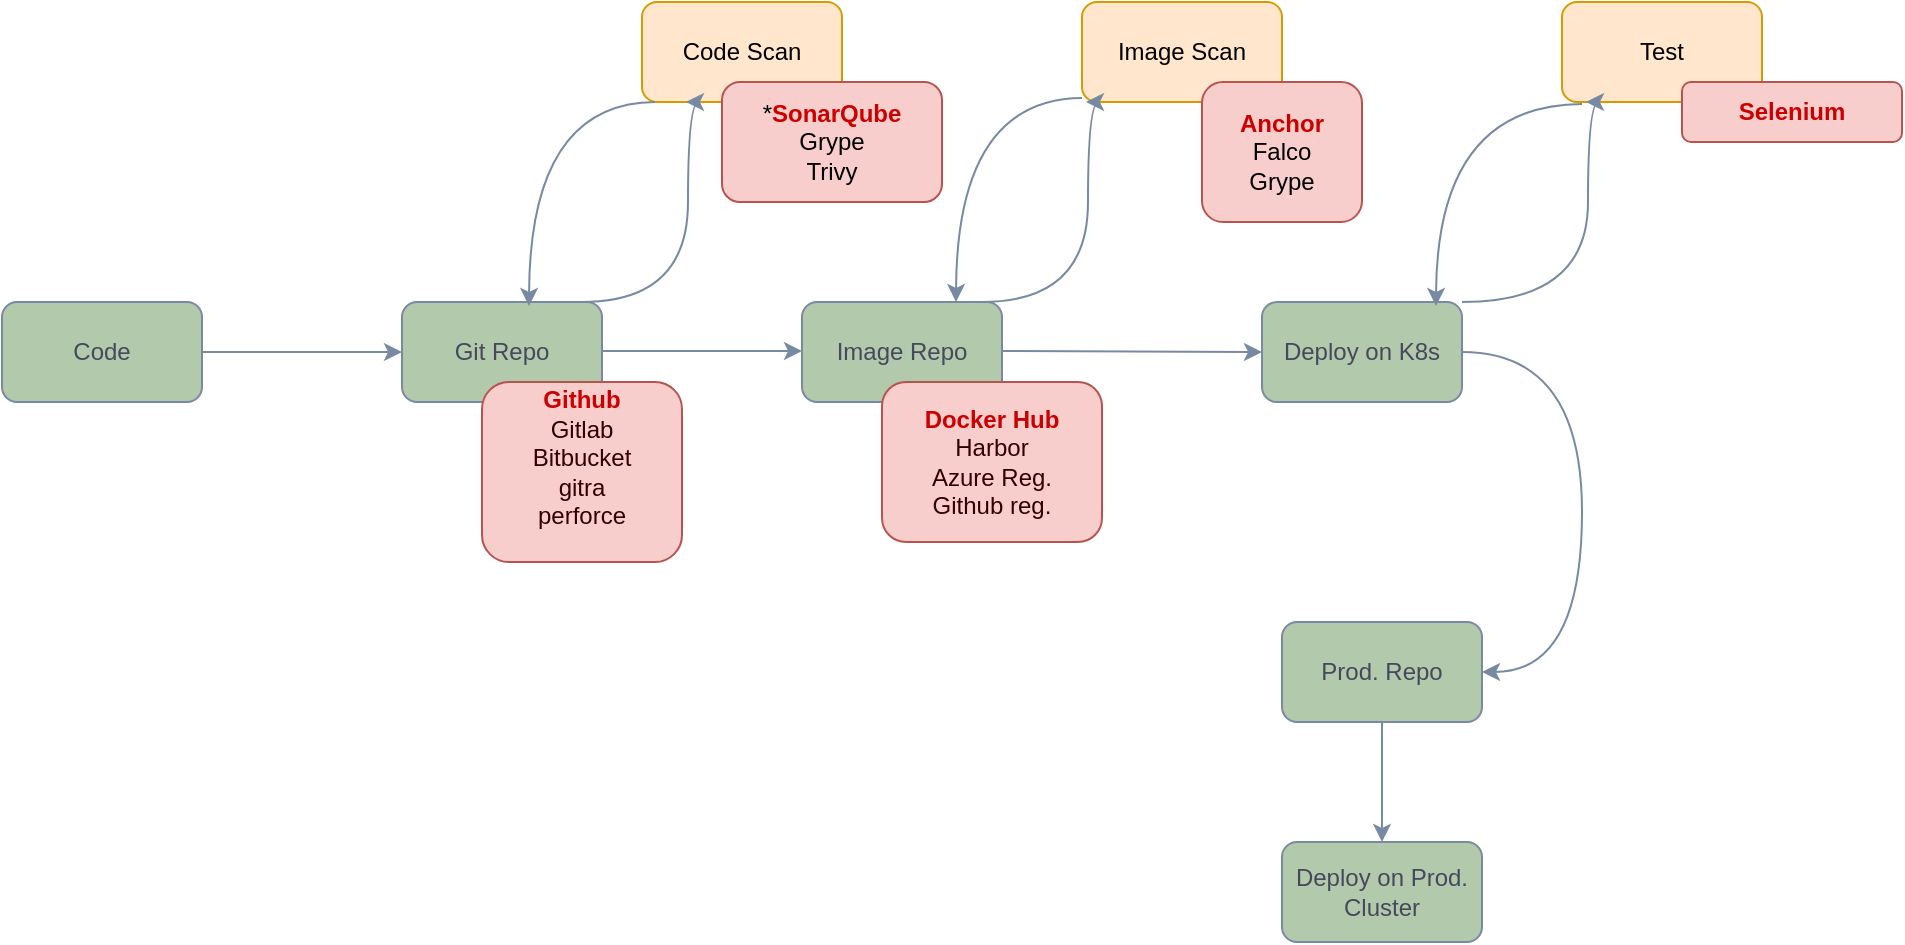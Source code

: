 <mxfile version="21.6.9" type="github">
  <diagram name="Page-1" id="meShLM8NuAWuV0TFAfC7">
    <mxGraphModel dx="1434" dy="765" grid="1" gridSize="10" guides="1" tooltips="1" connect="1" arrows="1" fold="1" page="1" pageScale="1" pageWidth="850" pageHeight="1100" math="0" shadow="0">
      <root>
        <mxCell id="0" />
        <mxCell id="1" parent="0" />
        <mxCell id="VF0mlqbIM0Om4mu_rDks-1" value="Code" style="rounded=1;whiteSpace=wrap;html=1;labelBackgroundColor=none;fillColor=#B2C9AB;strokeColor=#788AA3;fontColor=#46495D;" vertex="1" parent="1">
          <mxGeometry x="50" y="340" width="100" height="50" as="geometry" />
        </mxCell>
        <mxCell id="VF0mlqbIM0Om4mu_rDks-2" value="Deploy on K8s" style="rounded=1;whiteSpace=wrap;html=1;labelBackgroundColor=none;fillColor=#B2C9AB;strokeColor=#788AA3;fontColor=#46495D;" vertex="1" parent="1">
          <mxGeometry x="680" y="340" width="100" height="50" as="geometry" />
        </mxCell>
        <mxCell id="VF0mlqbIM0Om4mu_rDks-3" value="Code Scan" style="rounded=1;whiteSpace=wrap;html=1;labelBackgroundColor=none;fillColor=#ffe6cc;strokeColor=#d79b00;" vertex="1" parent="1">
          <mxGeometry x="370" y="190" width="100" height="50" as="geometry" />
        </mxCell>
        <mxCell id="VF0mlqbIM0Om4mu_rDks-4" value="Git Repo" style="rounded=1;whiteSpace=wrap;html=1;labelBackgroundColor=none;fillColor=#B2C9AB;strokeColor=#788AA3;fontColor=#46495D;" vertex="1" parent="1">
          <mxGeometry x="250" y="340" width="100" height="50" as="geometry" />
        </mxCell>
        <mxCell id="VF0mlqbIM0Om4mu_rDks-5" value="Image Repo" style="rounded=1;whiteSpace=wrap;html=1;labelBackgroundColor=none;fillColor=#B2C9AB;strokeColor=#788AA3;fontColor=#46495D;" vertex="1" parent="1">
          <mxGeometry x="450" y="340" width="100" height="50" as="geometry" />
        </mxCell>
        <mxCell id="VF0mlqbIM0Om4mu_rDks-6" value="Image Scan" style="rounded=1;whiteSpace=wrap;html=1;labelBackgroundColor=none;fillColor=#ffe6cc;strokeColor=#d79b00;" vertex="1" parent="1">
          <mxGeometry x="590" y="190" width="100" height="50" as="geometry" />
        </mxCell>
        <mxCell id="VF0mlqbIM0Om4mu_rDks-13" value="" style="endArrow=classic;html=1;rounded=0;exitX=1;exitY=0.5;exitDx=0;exitDy=0;entryX=0;entryY=0.5;entryDx=0;entryDy=0;entryPerimeter=0;labelBackgroundColor=none;strokeColor=#788AA3;fontColor=default;" edge="1" parent="1" source="VF0mlqbIM0Om4mu_rDks-1" target="VF0mlqbIM0Om4mu_rDks-4">
          <mxGeometry width="50" height="50" relative="1" as="geometry">
            <mxPoint x="400" y="430" as="sourcePoint" />
            <mxPoint x="450" y="380" as="targetPoint" />
          </mxGeometry>
        </mxCell>
        <mxCell id="VF0mlqbIM0Om4mu_rDks-14" value="" style="endArrow=classic;html=1;rounded=0;exitX=1;exitY=0.5;exitDx=0;exitDy=0;entryX=0;entryY=0.5;entryDx=0;entryDy=0;entryPerimeter=0;labelBackgroundColor=none;strokeColor=#788AA3;fontColor=default;" edge="1" parent="1">
          <mxGeometry width="50" height="50" relative="1" as="geometry">
            <mxPoint x="350" y="364.5" as="sourcePoint" />
            <mxPoint x="450" y="364.5" as="targetPoint" />
          </mxGeometry>
        </mxCell>
        <mxCell id="VF0mlqbIM0Om4mu_rDks-15" value="" style="endArrow=classic;html=1;rounded=0;exitX=1;exitY=0.5;exitDx=0;exitDy=0;entryX=0;entryY=0.5;entryDx=0;entryDy=0;labelBackgroundColor=none;strokeColor=#788AA3;fontColor=default;" edge="1" parent="1" target="VF0mlqbIM0Om4mu_rDks-2">
          <mxGeometry width="50" height="50" relative="1" as="geometry">
            <mxPoint x="550" y="364.5" as="sourcePoint" />
            <mxPoint x="650" y="365" as="targetPoint" />
          </mxGeometry>
        </mxCell>
        <mxCell id="VF0mlqbIM0Om4mu_rDks-16" value="Test" style="rounded=1;whiteSpace=wrap;html=1;labelBackgroundColor=none;fillColor=#ffe6cc;strokeColor=#d79b00;" vertex="1" parent="1">
          <mxGeometry x="830" y="190" width="100" height="50" as="geometry" />
        </mxCell>
        <mxCell id="VF0mlqbIM0Om4mu_rDks-27" value="" style="edgeStyle=orthogonalEdgeStyle;rounded=0;orthogonalLoop=1;jettySize=auto;html=1;strokeColor=#788AA3;fontColor=#46495D;fillColor=#B2C9AB;" edge="1" parent="1" source="VF0mlqbIM0Om4mu_rDks-17" target="VF0mlqbIM0Om4mu_rDks-18">
          <mxGeometry relative="1" as="geometry" />
        </mxCell>
        <mxCell id="VF0mlqbIM0Om4mu_rDks-17" value="Prod. Repo" style="rounded=1;whiteSpace=wrap;html=1;labelBackgroundColor=none;fillColor=#B2C9AB;strokeColor=#788AA3;fontColor=#46495D;" vertex="1" parent="1">
          <mxGeometry x="690" y="500" width="100" height="50" as="geometry" />
        </mxCell>
        <mxCell id="VF0mlqbIM0Om4mu_rDks-18" value="Deploy on Prod. Cluster" style="rounded=1;whiteSpace=wrap;html=1;labelBackgroundColor=none;fillColor=#B2C9AB;strokeColor=#788AA3;fontColor=#46495D;" vertex="1" parent="1">
          <mxGeometry x="690" y="610" width="100" height="50" as="geometry" />
        </mxCell>
        <mxCell id="VF0mlqbIM0Om4mu_rDks-21" value="" style="endArrow=classic;html=1;rounded=0;strokeColor=#788AA3;fontColor=#46495D;fillColor=#B2C9AB;exitX=0.68;exitY=-0.08;exitDx=0;exitDy=0;exitPerimeter=0;edgeStyle=orthogonalEdgeStyle;curved=1;" edge="1" parent="1">
          <mxGeometry width="50" height="50" relative="1" as="geometry">
            <mxPoint x="540" y="340" as="sourcePoint" />
            <mxPoint x="592" y="240" as="targetPoint" />
            <Array as="points">
              <mxPoint x="593" y="340" />
            </Array>
          </mxGeometry>
        </mxCell>
        <mxCell id="VF0mlqbIM0Om4mu_rDks-23" value="" style="endArrow=classic;html=1;rounded=0;strokeColor=#788AA3;fontColor=#46495D;fillColor=#B2C9AB;edgeStyle=orthogonalEdgeStyle;curved=1;entryX=0.57;entryY=0.04;entryDx=0;entryDy=0;entryPerimeter=0;" edge="1" parent="1">
          <mxGeometry width="50" height="50" relative="1" as="geometry">
            <mxPoint x="840" y="241" as="sourcePoint" />
            <mxPoint x="767" y="342" as="targetPoint" />
          </mxGeometry>
        </mxCell>
        <mxCell id="VF0mlqbIM0Om4mu_rDks-26" value="" style="endArrow=classic;html=1;rounded=1;strokeColor=#788AA3;fontColor=#46495D;fillColor=#B2C9AB;entryX=1;entryY=0.5;entryDx=0;entryDy=0;exitX=1;exitY=0.5;exitDx=0;exitDy=0;edgeStyle=orthogonalEdgeStyle;curved=1;" edge="1" parent="1" source="VF0mlqbIM0Om4mu_rDks-2" target="VF0mlqbIM0Om4mu_rDks-17">
          <mxGeometry width="50" height="50" relative="1" as="geometry">
            <mxPoint x="500" y="490" as="sourcePoint" />
            <mxPoint x="550" y="440" as="targetPoint" />
            <Array as="points">
              <mxPoint x="840" y="365" />
              <mxPoint x="840" y="525" />
            </Array>
          </mxGeometry>
        </mxCell>
        <mxCell id="VF0mlqbIM0Om4mu_rDks-31" value="*&lt;font color=&quot;#cc0000&quot;&gt;&lt;b&gt;SonarQube&lt;/b&gt;&lt;/font&gt;&lt;br&gt;Grype&lt;br&gt;Trivy" style="rounded=1;whiteSpace=wrap;html=1;strokeColor=#b85450;fillColor=#f8cecc;" vertex="1" parent="1">
          <mxGeometry x="410" y="230" width="110" height="60" as="geometry" />
        </mxCell>
        <mxCell id="VF0mlqbIM0Om4mu_rDks-32" value="&lt;b style=&quot;&quot;&gt;&lt;font color=&quot;#cc0000&quot;&gt;Anchor&lt;/font&gt;&lt;/b&gt;&lt;br&gt;Falco&lt;br&gt;Grype&lt;br&gt;" style="rounded=1;whiteSpace=wrap;html=1;strokeColor=#b85450;fillColor=#f8cecc;" vertex="1" parent="1">
          <mxGeometry x="650" y="230" width="80" height="70" as="geometry" />
        </mxCell>
        <mxCell id="VF0mlqbIM0Om4mu_rDks-33" value="&lt;font color=&quot;#cc0000&quot;&gt;&lt;b&gt;Selenium&lt;/b&gt;&lt;/font&gt;" style="rounded=1;whiteSpace=wrap;html=1;strokeColor=#b85450;fillColor=#f8cecc;" vertex="1" parent="1">
          <mxGeometry x="890" y="230" width="110" height="30" as="geometry" />
        </mxCell>
        <mxCell id="VF0mlqbIM0Om4mu_rDks-35" value="&lt;font style=&quot;font-size: 12px;&quot;&gt;&lt;font style=&quot;font-weight: bold;&quot; color=&quot;#cc0000&quot;&gt;Github&lt;/font&gt;&lt;br&gt;&lt;font style=&quot;&quot; color=&quot;#330000&quot;&gt;Gitlab&lt;br&gt;Bitbucket&lt;br&gt;gitra&lt;br&gt;perforce&lt;/font&gt;&lt;br&gt;&lt;br&gt;&lt;/font&gt;" style="rounded=1;whiteSpace=wrap;html=1;strokeColor=#b85450;fillColor=#f8cecc;" vertex="1" parent="1">
          <mxGeometry x="290" y="380" width="100" height="90" as="geometry" />
        </mxCell>
        <mxCell id="VF0mlqbIM0Om4mu_rDks-36" value="&lt;font style=&quot;font-weight: bold;&quot; color=&quot;#cc0000&quot;&gt;Docker Hub&lt;/font&gt;&lt;br&gt;&lt;font style=&quot;&quot; color=&quot;#330000&quot;&gt;Harbor&lt;br&gt;Azure Reg.&lt;br&gt;Github reg.&lt;/font&gt;" style="rounded=1;whiteSpace=wrap;html=1;strokeColor=#b85450;fillColor=#f8cecc;" vertex="1" parent="1">
          <mxGeometry x="490" y="380" width="110" height="80" as="geometry" />
        </mxCell>
        <mxCell id="VF0mlqbIM0Om4mu_rDks-39" value="" style="endArrow=classic;html=1;rounded=0;strokeColor=#788AA3;fontColor=#46495D;fillColor=#B2C9AB;exitX=0.68;exitY=-0.08;exitDx=0;exitDy=0;exitPerimeter=0;edgeStyle=orthogonalEdgeStyle;curved=1;" edge="1" parent="1">
          <mxGeometry width="50" height="50" relative="1" as="geometry">
            <mxPoint x="340" y="340" as="sourcePoint" />
            <mxPoint x="392" y="240" as="targetPoint" />
            <Array as="points">
              <mxPoint x="393" y="340" />
            </Array>
          </mxGeometry>
        </mxCell>
        <mxCell id="VF0mlqbIM0Om4mu_rDks-40" value="" style="endArrow=classic;html=1;rounded=0;strokeColor=#788AA3;fontColor=#46495D;fillColor=#B2C9AB;edgeStyle=orthogonalEdgeStyle;curved=1;entryX=0.57;entryY=0.04;entryDx=0;entryDy=0;entryPerimeter=0;" edge="1" parent="1">
          <mxGeometry width="50" height="50" relative="1" as="geometry">
            <mxPoint x="590" y="238" as="sourcePoint" />
            <mxPoint x="527" y="340" as="targetPoint" />
          </mxGeometry>
        </mxCell>
        <mxCell id="VF0mlqbIM0Om4mu_rDks-41" value="" style="endArrow=classic;html=1;rounded=0;strokeColor=#788AA3;fontColor=#46495D;fillColor=#B2C9AB;exitX=1;exitY=0;exitDx=0;exitDy=0;edgeStyle=orthogonalEdgeStyle;curved=1;" edge="1" parent="1" source="VF0mlqbIM0Om4mu_rDks-2">
          <mxGeometry width="50" height="50" relative="1" as="geometry">
            <mxPoint x="790" y="340" as="sourcePoint" />
            <mxPoint x="842" y="240" as="targetPoint" />
            <Array as="points">
              <mxPoint x="843" y="340" />
            </Array>
          </mxGeometry>
        </mxCell>
        <mxCell id="VF0mlqbIM0Om4mu_rDks-42" value="" style="endArrow=classic;html=1;rounded=0;strokeColor=#788AA3;fontColor=#46495D;fillColor=#B2C9AB;edgeStyle=orthogonalEdgeStyle;curved=1;entryX=0.57;entryY=0.04;entryDx=0;entryDy=0;entryPerimeter=0;" edge="1" parent="1">
          <mxGeometry width="50" height="50" relative="1" as="geometry">
            <mxPoint x="376.5" y="240" as="sourcePoint" />
            <mxPoint x="313.5" y="342" as="targetPoint" />
          </mxGeometry>
        </mxCell>
      </root>
    </mxGraphModel>
  </diagram>
</mxfile>
